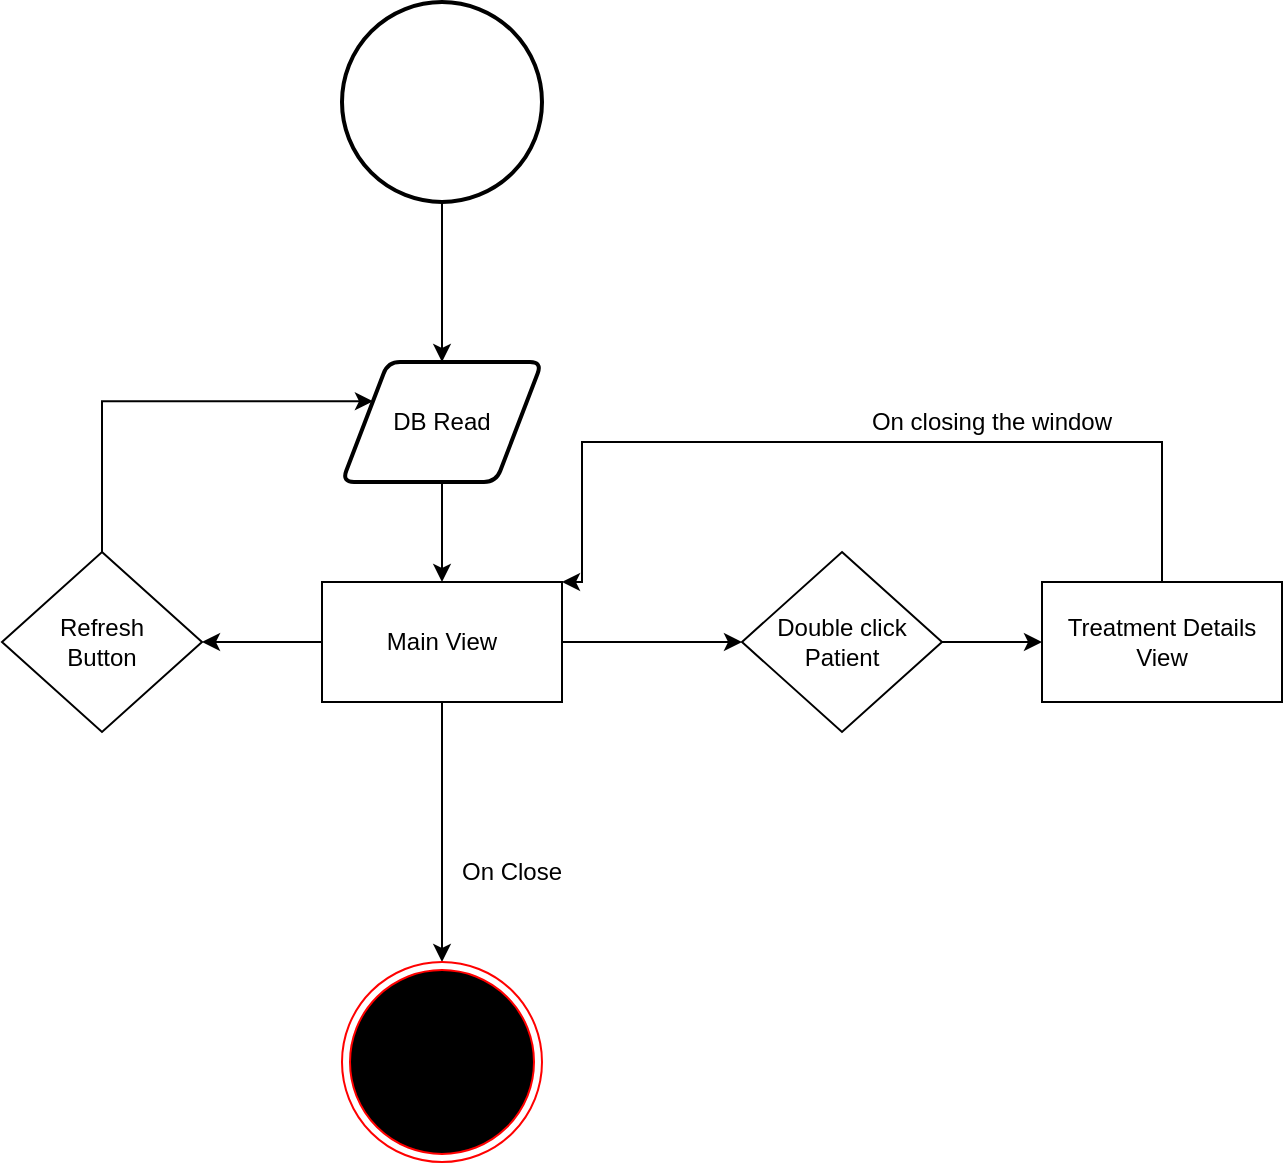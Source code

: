 <mxfile version="19.0.1" type="device"><diagram id="C5RBs43oDa-KdzZeNtuy" name="Page-1"><mxGraphModel dx="2249" dy="827" grid="1" gridSize="10" guides="1" tooltips="1" connect="1" arrows="1" fold="1" page="1" pageScale="1" pageWidth="827" pageHeight="1169" math="0" shadow="0"><root><mxCell id="WIyWlLk6GJQsqaUBKTNV-0"/><mxCell id="WIyWlLk6GJQsqaUBKTNV-1" parent="WIyWlLk6GJQsqaUBKTNV-0"/><mxCell id="kuksdISjQOBYFgwxGkRK-2" style="edgeStyle=orthogonalEdgeStyle;rounded=0;orthogonalLoop=1;jettySize=auto;html=1;entryX=0.5;entryY=0;entryDx=0;entryDy=0;" edge="1" parent="WIyWlLk6GJQsqaUBKTNV-1" source="kuksdISjQOBYFgwxGkRK-0" target="kuksdISjQOBYFgwxGkRK-1"><mxGeometry relative="1" as="geometry"/></mxCell><mxCell id="kuksdISjQOBYFgwxGkRK-0" value="" style="strokeWidth=2;html=1;shape=mxgraph.flowchart.start_2;whiteSpace=wrap;" vertex="1" parent="WIyWlLk6GJQsqaUBKTNV-1"><mxGeometry x="90" y="40" width="100" height="100" as="geometry"/></mxCell><mxCell id="kuksdISjQOBYFgwxGkRK-3" style="edgeStyle=orthogonalEdgeStyle;rounded=0;orthogonalLoop=1;jettySize=auto;html=1;" edge="1" parent="WIyWlLk6GJQsqaUBKTNV-1" source="kuksdISjQOBYFgwxGkRK-1"><mxGeometry relative="1" as="geometry"><mxPoint x="140" y="330" as="targetPoint"/></mxGeometry></mxCell><mxCell id="kuksdISjQOBYFgwxGkRK-1" value="DB Read" style="shape=parallelogram;html=1;strokeWidth=2;perimeter=parallelogramPerimeter;whiteSpace=wrap;rounded=1;arcSize=12;size=0.23;" vertex="1" parent="WIyWlLk6GJQsqaUBKTNV-1"><mxGeometry x="90" y="220" width="100" height="60" as="geometry"/></mxCell><mxCell id="kuksdISjQOBYFgwxGkRK-7" style="edgeStyle=orthogonalEdgeStyle;rounded=0;orthogonalLoop=1;jettySize=auto;html=1;" edge="1" parent="WIyWlLk6GJQsqaUBKTNV-1" source="kuksdISjQOBYFgwxGkRK-5" target="kuksdISjQOBYFgwxGkRK-6"><mxGeometry relative="1" as="geometry"/></mxCell><mxCell id="kuksdISjQOBYFgwxGkRK-12" style="edgeStyle=orthogonalEdgeStyle;rounded=0;orthogonalLoop=1;jettySize=auto;html=1;entryX=1;entryY=0.5;entryDx=0;entryDy=0;" edge="1" parent="WIyWlLk6GJQsqaUBKTNV-1" source="kuksdISjQOBYFgwxGkRK-5" target="kuksdISjQOBYFgwxGkRK-11"><mxGeometry relative="1" as="geometry"/></mxCell><mxCell id="kuksdISjQOBYFgwxGkRK-16" style="edgeStyle=orthogonalEdgeStyle;rounded=0;orthogonalLoop=1;jettySize=auto;html=1;entryX=0.5;entryY=0;entryDx=0;entryDy=0;" edge="1" parent="WIyWlLk6GJQsqaUBKTNV-1" source="kuksdISjQOBYFgwxGkRK-5" target="kuksdISjQOBYFgwxGkRK-15"><mxGeometry relative="1" as="geometry"/></mxCell><mxCell id="kuksdISjQOBYFgwxGkRK-5" value="Main View" style="rounded=0;whiteSpace=wrap;html=1;" vertex="1" parent="WIyWlLk6GJQsqaUBKTNV-1"><mxGeometry x="80" y="330" width="120" height="60" as="geometry"/></mxCell><mxCell id="kuksdISjQOBYFgwxGkRK-8" style="edgeStyle=orthogonalEdgeStyle;rounded=0;orthogonalLoop=1;jettySize=auto;html=1;" edge="1" parent="WIyWlLk6GJQsqaUBKTNV-1" source="kuksdISjQOBYFgwxGkRK-6" target="kuksdISjQOBYFgwxGkRK-9"><mxGeometry relative="1" as="geometry"><mxPoint x="480" y="360" as="targetPoint"/></mxGeometry></mxCell><mxCell id="kuksdISjQOBYFgwxGkRK-6" value="Double click&lt;br&gt;Patient" style="rhombus;whiteSpace=wrap;html=1;" vertex="1" parent="WIyWlLk6GJQsqaUBKTNV-1"><mxGeometry x="290" y="315" width="100" height="90" as="geometry"/></mxCell><mxCell id="kuksdISjQOBYFgwxGkRK-10" style="edgeStyle=orthogonalEdgeStyle;rounded=0;orthogonalLoop=1;jettySize=auto;html=1;exitX=0.5;exitY=0;exitDx=0;exitDy=0;entryX=1;entryY=0;entryDx=0;entryDy=0;" edge="1" parent="WIyWlLk6GJQsqaUBKTNV-1" source="kuksdISjQOBYFgwxGkRK-9" target="kuksdISjQOBYFgwxGkRK-5"><mxGeometry relative="1" as="geometry"><mxPoint x="210" y="280" as="targetPoint"/><Array as="points"><mxPoint x="500" y="260"/><mxPoint x="210" y="260"/><mxPoint x="210" y="330"/></Array></mxGeometry></mxCell><mxCell id="kuksdISjQOBYFgwxGkRK-9" value="Treatment Details View" style="rounded=0;whiteSpace=wrap;html=1;" vertex="1" parent="WIyWlLk6GJQsqaUBKTNV-1"><mxGeometry x="440" y="330" width="120" height="60" as="geometry"/></mxCell><mxCell id="kuksdISjQOBYFgwxGkRK-13" style="edgeStyle=orthogonalEdgeStyle;rounded=0;orthogonalLoop=1;jettySize=auto;html=1;entryX=0;entryY=0.25;entryDx=0;entryDy=0;" edge="1" parent="WIyWlLk6GJQsqaUBKTNV-1" source="kuksdISjQOBYFgwxGkRK-11" target="kuksdISjQOBYFgwxGkRK-1"><mxGeometry relative="1" as="geometry"><mxPoint y="220" as="targetPoint"/><Array as="points"><mxPoint x="-30" y="240"/></Array></mxGeometry></mxCell><mxCell id="kuksdISjQOBYFgwxGkRK-11" value="Refresh&lt;br&gt;Button" style="rhombus;whiteSpace=wrap;html=1;" vertex="1" parent="WIyWlLk6GJQsqaUBKTNV-1"><mxGeometry x="-80" y="315" width="100" height="90" as="geometry"/></mxCell><mxCell id="kuksdISjQOBYFgwxGkRK-14" value="On closing the window" style="text;html=1;strokeColor=none;fillColor=none;align=center;verticalAlign=middle;whiteSpace=wrap;rounded=0;" vertex="1" parent="WIyWlLk6GJQsqaUBKTNV-1"><mxGeometry x="350" y="235" width="130" height="30" as="geometry"/></mxCell><mxCell id="kuksdISjQOBYFgwxGkRK-15" value="" style="ellipse;html=1;shape=endState;fillColor=#000000;strokeColor=#ff0000;" vertex="1" parent="WIyWlLk6GJQsqaUBKTNV-1"><mxGeometry x="90" y="520" width="100" height="100" as="geometry"/></mxCell><mxCell id="kuksdISjQOBYFgwxGkRK-17" value="On Close" style="text;html=1;strokeColor=none;fillColor=none;align=center;verticalAlign=middle;whiteSpace=wrap;rounded=0;" vertex="1" parent="WIyWlLk6GJQsqaUBKTNV-1"><mxGeometry x="140" y="460" width="70" height="30" as="geometry"/></mxCell></root></mxGraphModel></diagram></mxfile>